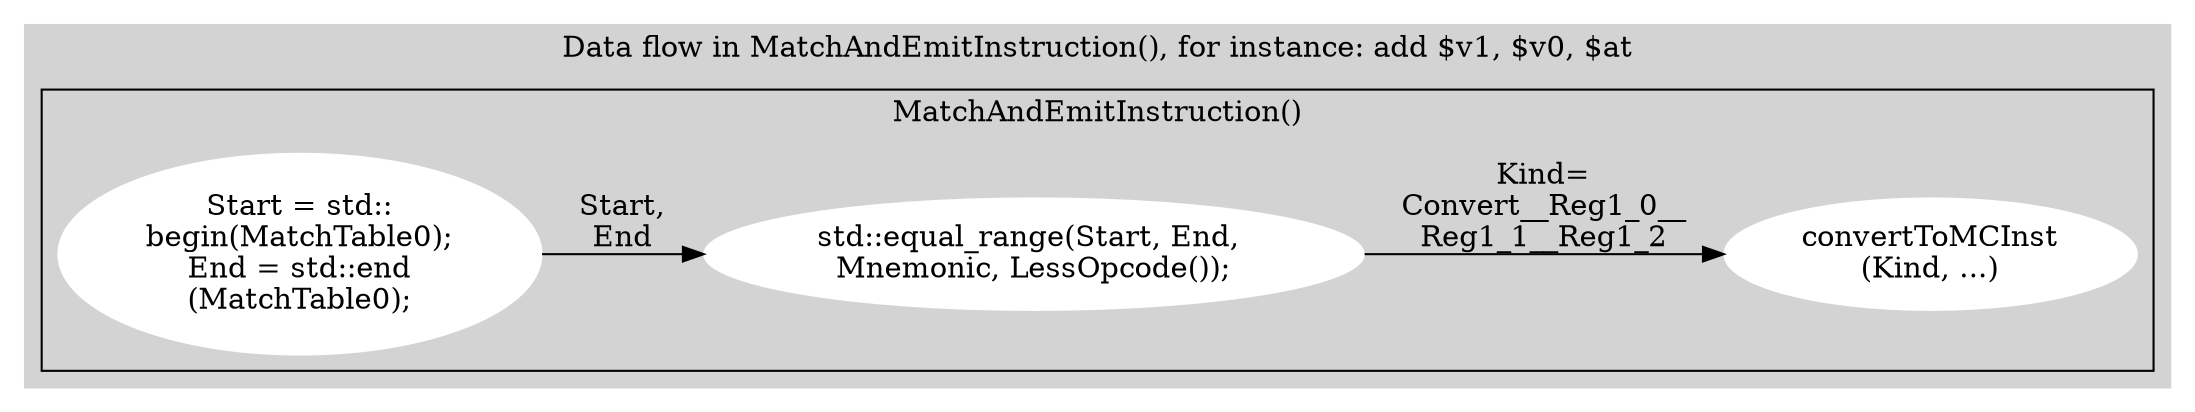 // Free usage license, author: Chung-Shu Chen 陳鍾樞
// dot -Tpng asmDfdEx2.gv -oasmDfdEx2.png

digraph G {
  rankdir=LR;
  subgraph cluster_2 {
    style=filled;
    label = "Data flow in MatchAndEmitInstruction(), for instance: add $v1, $v0, $at";
    subgraph clusterA {
      label = "MatchAndEmitInstruction()";
      node [style=filled,color=white]; MatchTable0 [label="Start = std::\nbegin(MatchTable0);\nEnd = std::end\n(MatchTable0);"];
      node [style=filled,color=white]; equal_range [label="std::equal_range(Start, End, \nMnemonic, LessOpcode());"];
      node [style=filled,color=white]; convertToMCInst [label="convertToMCInst\n(Kind, ...)"];
      MatchTable0 -> equal_range [ label = "Start,\nEnd" ];
      equal_range -> convertToMCInst [ label = "Kind=\nConvert__Reg1_0__\nReg1_1__Reg1_2" ];
    }
    color=lightgrey
  }
}